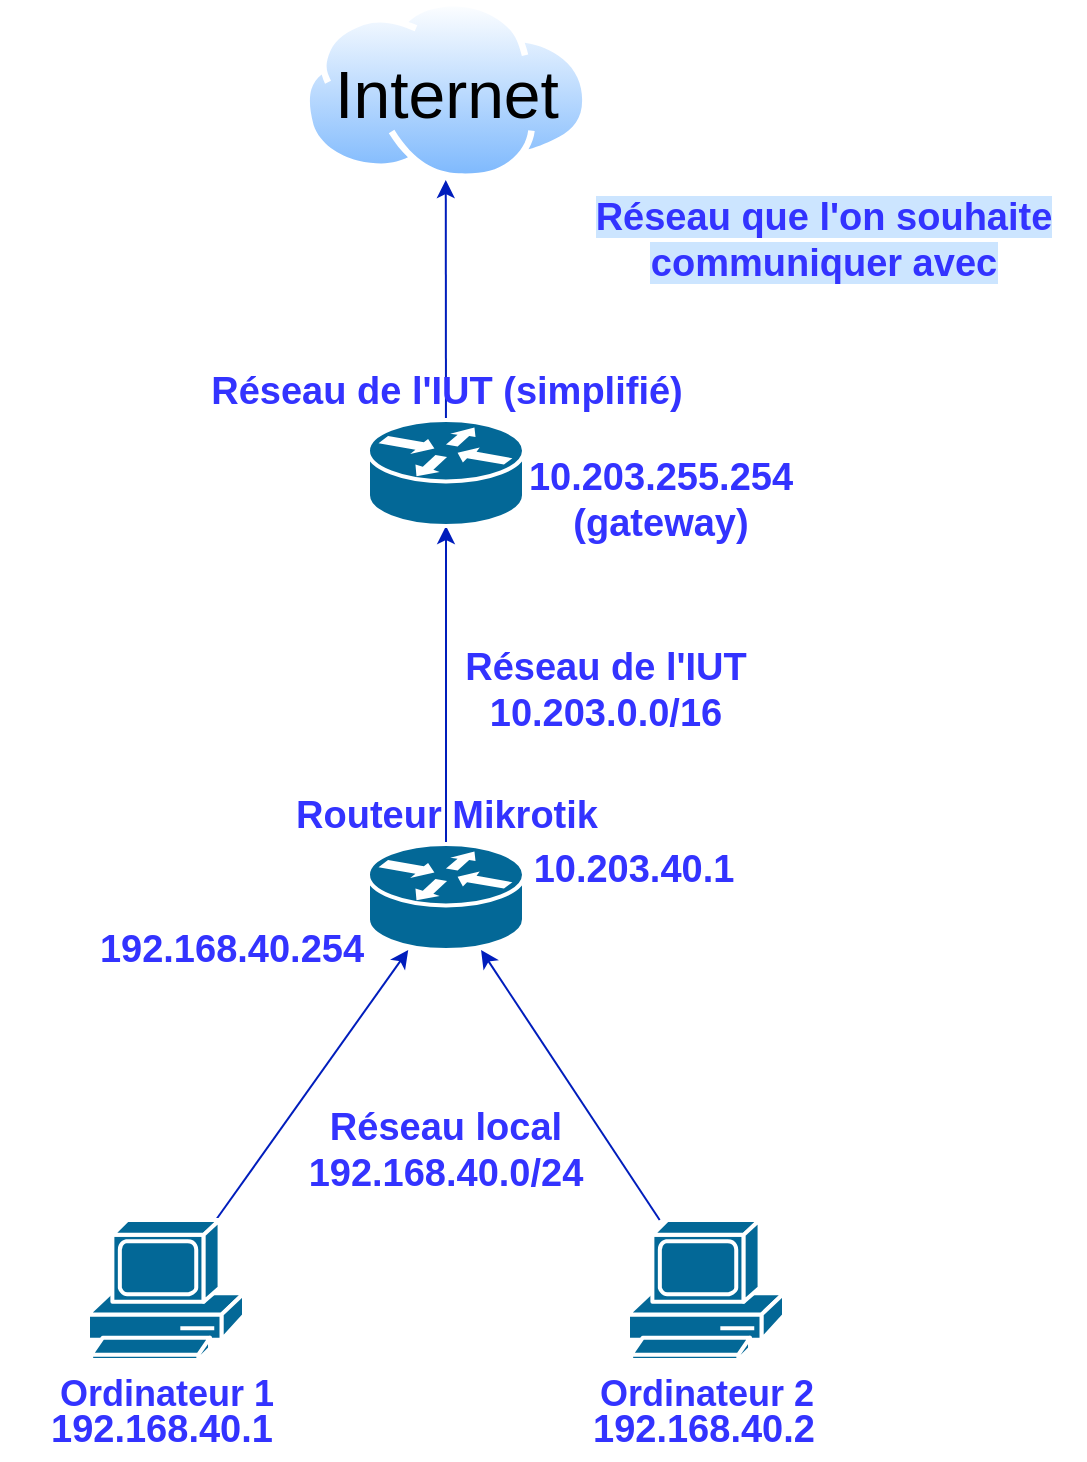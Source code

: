 <mxfile>
    <diagram id="6RdFYyR943UArhQ7CFS1" name="Page-1">
        <mxGraphModel dx="453" dy="608" grid="1" gridSize="10" guides="1" tooltips="1" connect="1" arrows="1" fold="1" page="1" pageScale="1" pageWidth="827" pageHeight="1169" background="#ffffff" math="0" shadow="0">
            <root>
                <mxCell id="0"/>
                <mxCell id="1" parent="0"/>
                <mxCell id="7" style="edgeStyle=none;html=1;fillColor=#0050ef;strokeColor=#001DBC;" edge="1" parent="1" source="2" target="4">
                    <mxGeometry relative="1" as="geometry"/>
                </mxCell>
                <mxCell id="2" value="&lt;font color=&quot;#3333ff&quot; size=&quot;1&quot;&gt;&lt;b style=&quot;font-size: 18px&quot;&gt;Ordinateur 1&lt;/b&gt;&lt;/font&gt;" style="shape=mxgraph.cisco.computers_and_peripherals.pc;sketch=0;html=1;pointerEvents=1;dashed=0;fillColor=#036897;strokeColor=#ffffff;strokeWidth=2;verticalLabelPosition=bottom;verticalAlign=top;align=center;outlineConnect=0;" vertex="1" parent="1">
                    <mxGeometry x="662" y="720" width="78" height="70" as="geometry"/>
                </mxCell>
                <mxCell id="6" style="edgeStyle=none;html=1;fillColor=#0050ef;strokeColor=#001DBC;" edge="1" parent="1" source="3" target="4">
                    <mxGeometry relative="1" as="geometry"/>
                </mxCell>
                <mxCell id="3" value="&lt;font color=&quot;#3333ff&quot; size=&quot;1&quot;&gt;&lt;b style=&quot;font-size: 18px&quot;&gt;Ordinateur 2&lt;/b&gt;&lt;/font&gt;" style="shape=mxgraph.cisco.computers_and_peripherals.pc;sketch=0;html=1;pointerEvents=1;dashed=0;fillColor=#036897;strokeColor=#ffffff;strokeWidth=2;verticalLabelPosition=bottom;verticalAlign=top;align=center;outlineConnect=0;" vertex="1" parent="1">
                    <mxGeometry x="932" y="720" width="78" height="70" as="geometry"/>
                </mxCell>
                <mxCell id="13" style="edgeStyle=none;html=1;fontSize=19;fontColor=#3333FF;fillColor=#0050ef;strokeColor=#001DBC;" edge="1" parent="1" source="4" target="11">
                    <mxGeometry relative="1" as="geometry"/>
                </mxCell>
                <mxCell id="4" value="&lt;font color=&quot;#3333ff&quot; style=&quot;font-size: 19px;&quot;&gt;&lt;b style=&quot;font-size: 19px;&quot;&gt;Routeur Mikrotik&lt;/b&gt;&lt;/font&gt;" style="shape=mxgraph.cisco.routers.router;sketch=0;html=1;pointerEvents=1;dashed=0;fillColor=#036897;strokeColor=#ffffff;strokeWidth=2;verticalLabelPosition=top;verticalAlign=bottom;align=center;outlineConnect=0;fontSize=19;labelPosition=center;" vertex="1" parent="1">
                    <mxGeometry x="802" y="532" width="78" height="53" as="geometry"/>
                </mxCell>
                <mxCell id="5" value="Internet" style="aspect=fixed;perimeter=ellipsePerimeter;html=1;align=center;shadow=0;dashed=0;spacingTop=3;image;image=img/lib/active_directory/internet_cloud.svg;labelBackgroundColor=none;fontColor=#000000;labelPosition=center;verticalLabelPosition=middle;verticalAlign=middle;fontSize=33;" vertex="1" parent="1">
                    <mxGeometry x="769.57" y="110" width="142.86" height="90" as="geometry"/>
                </mxCell>
                <mxCell id="10" value="&lt;b&gt;Réseau local 192.168.40.0/24&lt;/b&gt;" style="text;html=1;strokeColor=none;fillColor=none;align=center;verticalAlign=middle;whiteSpace=wrap;rounded=0;labelBackgroundColor=none;fontSize=19;fontColor=#3333FF;" vertex="1" parent="1">
                    <mxGeometry x="761" y="670" width="160" height="30" as="geometry"/>
                </mxCell>
                <mxCell id="12" style="edgeStyle=none;html=1;fontSize=19;fontColor=#3333FF;fillColor=#0050ef;strokeColor=#001DBC;" edge="1" parent="1" source="11" target="5">
                    <mxGeometry relative="1" as="geometry"/>
                </mxCell>
                <mxCell id="11" value="&lt;font color=&quot;#3333ff&quot; style=&quot;font-size: 19px&quot;&gt;&lt;b style=&quot;font-size: 19px&quot;&gt;Réseau de l'IUT (simplifié)&lt;/b&gt;&lt;/font&gt;" style="shape=mxgraph.cisco.routers.router;sketch=0;html=1;pointerEvents=1;dashed=0;fillColor=#036897;strokeColor=#ffffff;strokeWidth=2;verticalLabelPosition=top;verticalAlign=bottom;align=center;outlineConnect=0;fontSize=19;labelPosition=center;" vertex="1" parent="1">
                    <mxGeometry x="802" y="320" width="78" height="53" as="geometry"/>
                </mxCell>
                <mxCell id="14" value="&lt;b&gt;192.168.40.1&lt;/b&gt;" style="text;html=1;strokeColor=none;fillColor=none;align=center;verticalAlign=middle;whiteSpace=wrap;rounded=0;labelBackgroundColor=none;fontSize=19;fontColor=#3333FF;" vertex="1" parent="1">
                    <mxGeometry x="618.57" y="810" width="160" height="30" as="geometry"/>
                </mxCell>
                <mxCell id="15" value="&lt;b&gt;192.168.40.2&lt;/b&gt;" style="text;html=1;strokeColor=none;fillColor=none;align=center;verticalAlign=middle;whiteSpace=wrap;rounded=0;labelBackgroundColor=none;fontSize=19;fontColor=#3333FF;" vertex="1" parent="1">
                    <mxGeometry x="890" y="810" width="160" height="30" as="geometry"/>
                </mxCell>
                <mxCell id="16" value="&lt;b&gt;192.168.40.254&lt;/b&gt;" style="text;html=1;strokeColor=none;fillColor=none;align=center;verticalAlign=middle;whiteSpace=wrap;rounded=0;labelBackgroundColor=none;fontSize=19;fontColor=#3333FF;" vertex="1" parent="1">
                    <mxGeometry x="654" y="570" width="160" height="30" as="geometry"/>
                </mxCell>
                <mxCell id="17" value="&lt;b&gt;10.203.40.1&lt;/b&gt;" style="text;html=1;strokeColor=none;fillColor=none;align=center;verticalAlign=middle;whiteSpace=wrap;rounded=0;labelBackgroundColor=none;fontSize=19;fontColor=#3333FF;" vertex="1" parent="1">
                    <mxGeometry x="855" y="530" width="160" height="30" as="geometry"/>
                </mxCell>
                <mxCell id="18" value="&lt;b&gt;Réseau de l'IUT&lt;br&gt;10.203.0.0/16&lt;br&gt;&lt;/b&gt;" style="text;html=1;strokeColor=none;fillColor=none;align=center;verticalAlign=middle;whiteSpace=wrap;rounded=0;labelBackgroundColor=none;fontSize=19;fontColor=#3333FF;" vertex="1" parent="1">
                    <mxGeometry x="841" y="440" width="160" height="30" as="geometry"/>
                </mxCell>
                <mxCell id="19" value="&lt;b&gt;10.203.255.254&lt;br&gt;(gateway)&lt;br&gt;&lt;/b&gt;" style="text;html=1;strokeColor=none;fillColor=none;align=center;verticalAlign=middle;whiteSpace=wrap;rounded=0;labelBackgroundColor=none;fontSize=19;fontColor=#3333FF;" vertex="1" parent="1">
                    <mxGeometry x="862" y="340" width="173" height="40" as="geometry"/>
                </mxCell>
                <mxCell id="20" value="&lt;b&gt;&lt;span style=&quot;background-color: rgb(204 , 229 , 255)&quot;&gt;Réseau que l'on souhaite communiquer avec&lt;/span&gt;&lt;br&gt;&lt;/b&gt;" style="text;html=1;strokeColor=none;fillColor=none;align=center;verticalAlign=middle;whiteSpace=wrap;rounded=0;labelBackgroundColor=none;fontSize=19;fontColor=#3333FF;" vertex="1" parent="1">
                    <mxGeometry x="900" y="220" width="260" height="20" as="geometry"/>
                </mxCell>
            </root>
        </mxGraphModel>
    </diagram>
</mxfile>